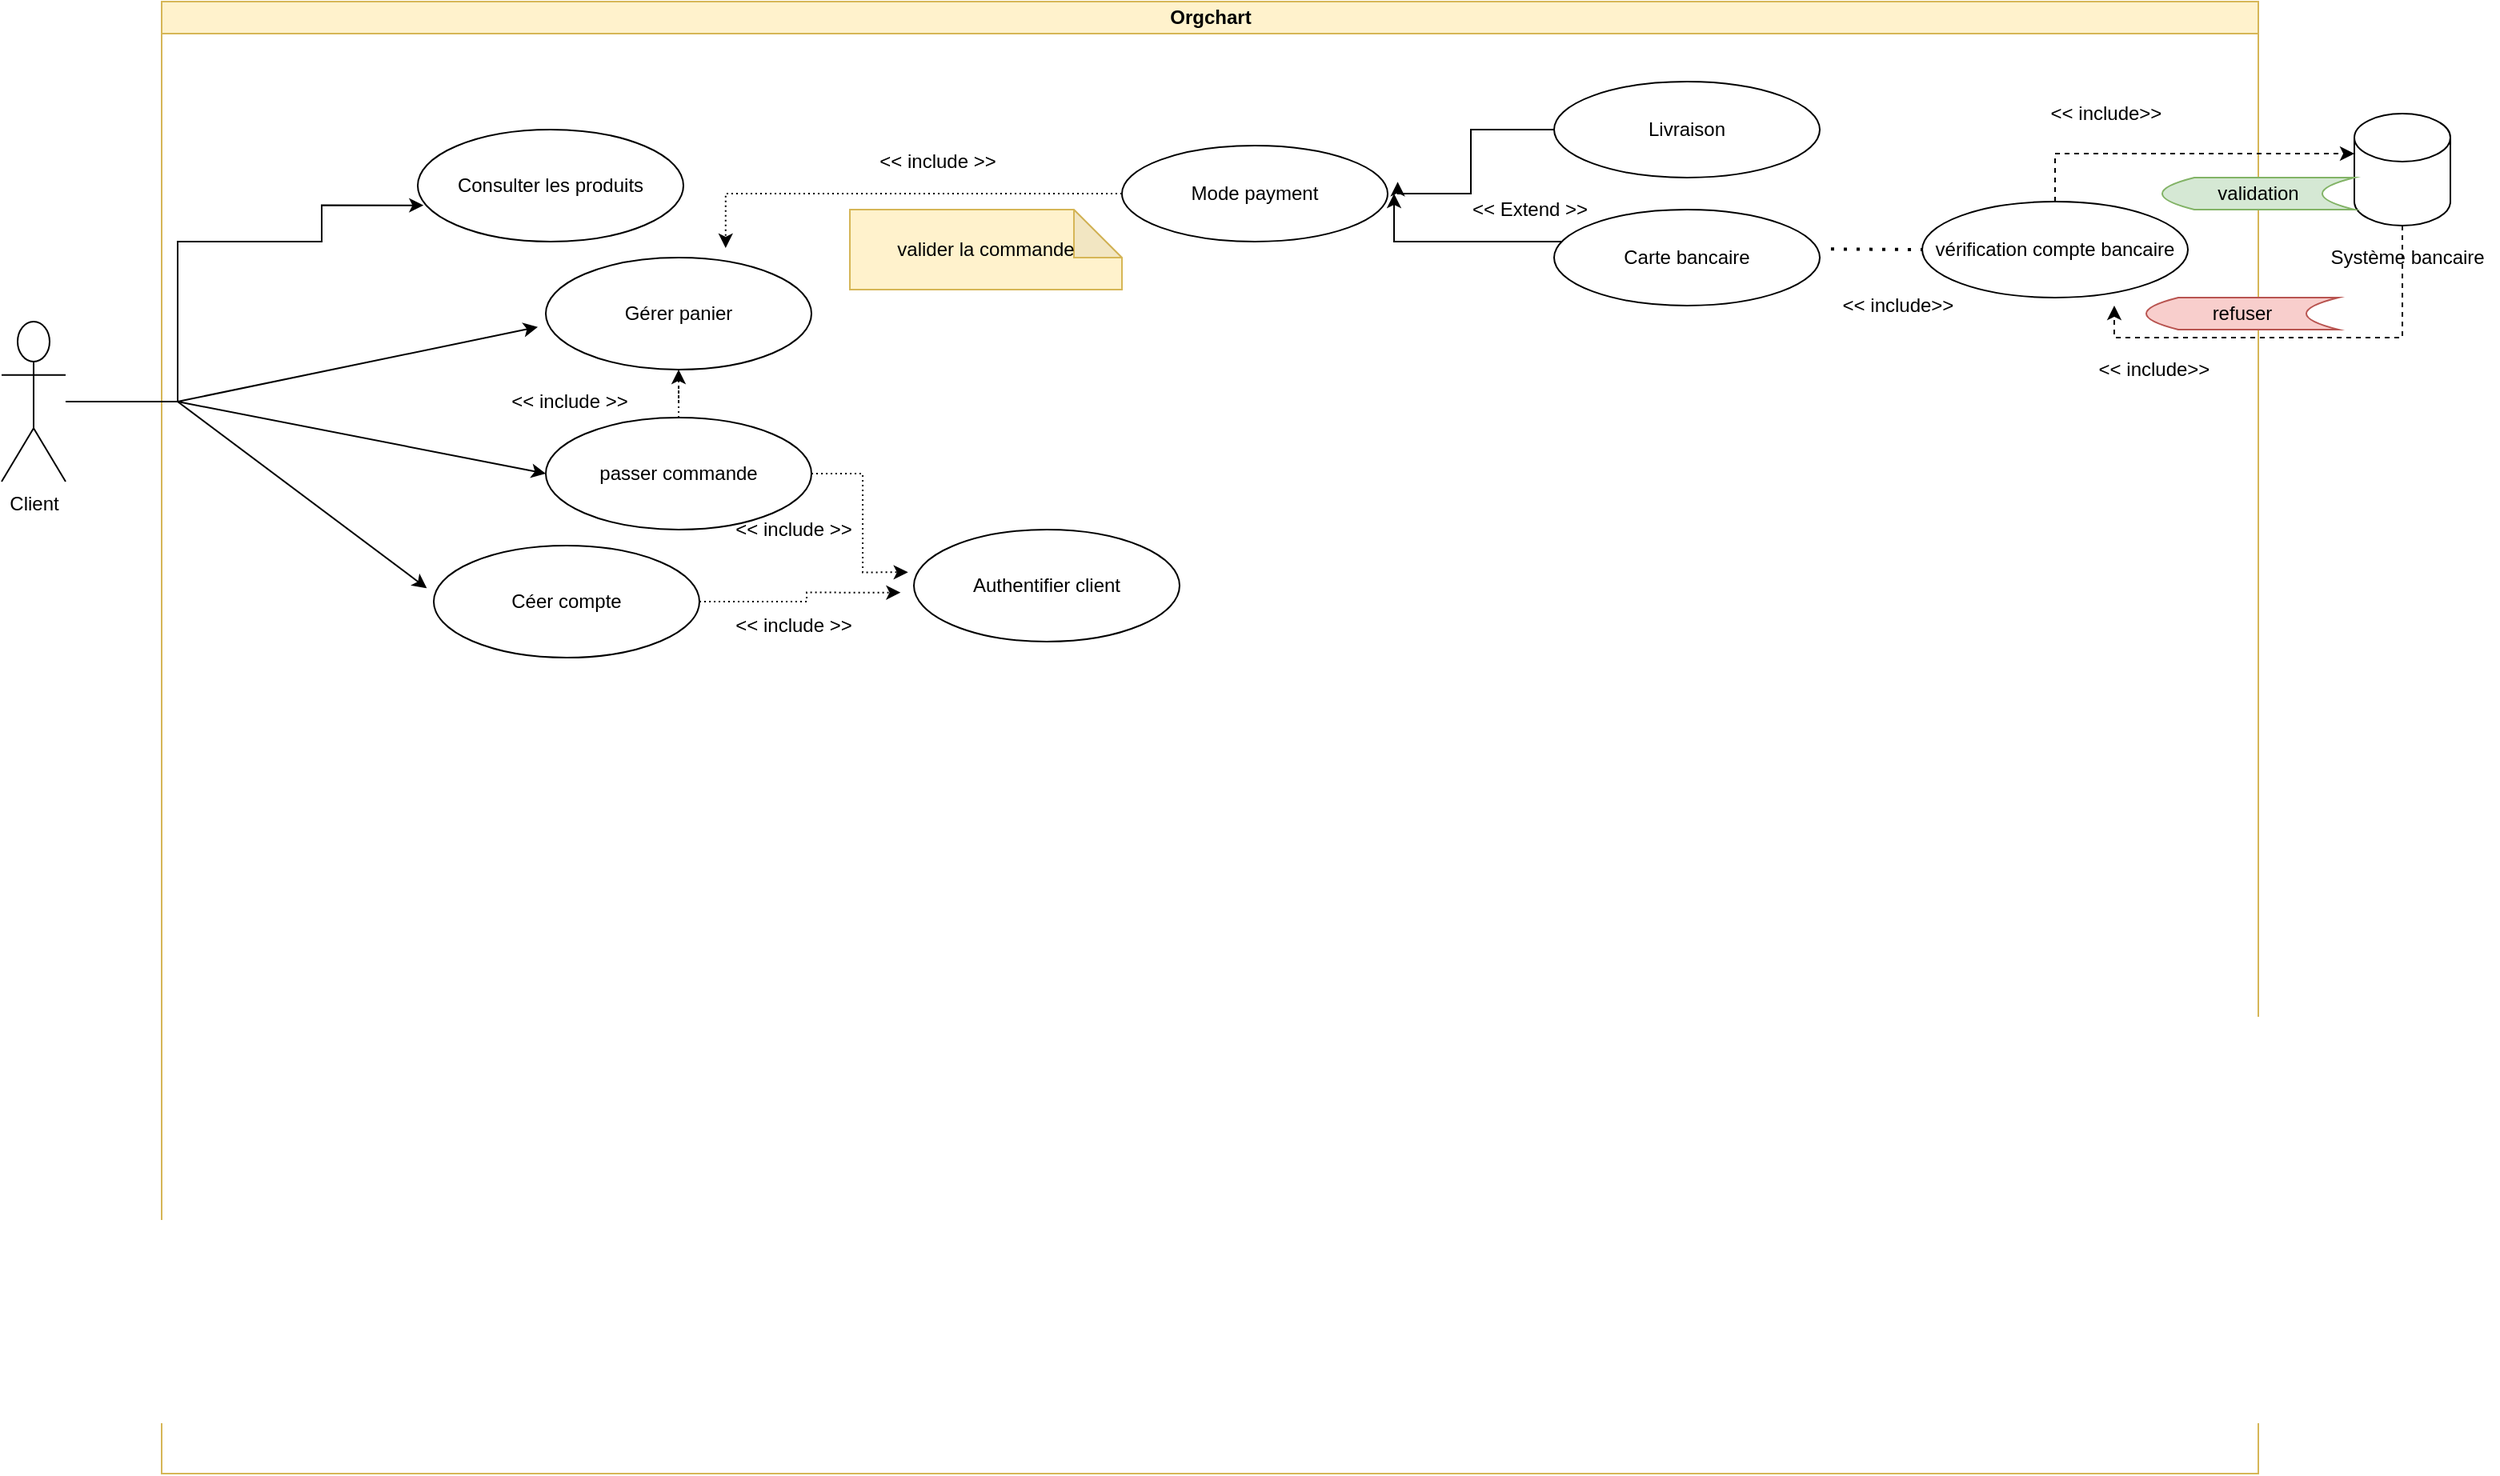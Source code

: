 <mxfile version="14.1.8" type="github">
  <diagram id="prtHgNgQTEPvFCAcTncT" name="Page-1">
    <mxGraphModel dx="781" dy="509" grid="1" gridSize="10" guides="1" tooltips="1" connect="1" arrows="1" fold="1" page="1" pageScale="1" pageWidth="827" pageHeight="1169" math="0" shadow="0">
      <root>
        <mxCell id="0" />
        <mxCell id="1" parent="0" />
        <mxCell id="dNxyNK7c78bLwvsdeMH5-11" value="Orgchart" style="swimlane;html=1;startSize=20;horizontal=1;containerType=tree;glass=0;fillColor=#fff2cc;strokeColor=#d6b656;" parent="1" vertex="1">
          <mxGeometry x="180" y="70" width="1310" height="920" as="geometry" />
        </mxCell>
        <mxCell id="3pPZG2H8nZ4AN7R-W-Ol-2" value="Consulter les produits" style="ellipse;whiteSpace=wrap;html=1;" vertex="1" parent="dNxyNK7c78bLwvsdeMH5-11">
          <mxGeometry x="160" y="80" width="166" height="70" as="geometry" />
        </mxCell>
        <mxCell id="3pPZG2H8nZ4AN7R-W-Ol-3" value="Gérer panier" style="ellipse;whiteSpace=wrap;html=1;" vertex="1" parent="dNxyNK7c78bLwvsdeMH5-11">
          <mxGeometry x="240" y="160" width="166" height="70" as="geometry" />
        </mxCell>
        <mxCell id="3pPZG2H8nZ4AN7R-W-Ol-14" style="edgeStyle=orthogonalEdgeStyle;rounded=0;orthogonalLoop=1;jettySize=auto;html=1;entryX=0.5;entryY=1;entryDx=0;entryDy=0;dashed=1;dashPattern=1 2;" edge="1" parent="dNxyNK7c78bLwvsdeMH5-11" source="3pPZG2H8nZ4AN7R-W-Ol-4" target="3pPZG2H8nZ4AN7R-W-Ol-3">
          <mxGeometry relative="1" as="geometry" />
        </mxCell>
        <mxCell id="3pPZG2H8nZ4AN7R-W-Ol-22" style="edgeStyle=orthogonalEdgeStyle;rounded=0;orthogonalLoop=1;jettySize=auto;html=1;entryX=-0.022;entryY=0.381;entryDx=0;entryDy=0;entryPerimeter=0;dashed=1;dashPattern=1 2;" edge="1" parent="dNxyNK7c78bLwvsdeMH5-11" source="3pPZG2H8nZ4AN7R-W-Ol-4" target="3pPZG2H8nZ4AN7R-W-Ol-16">
          <mxGeometry relative="1" as="geometry" />
        </mxCell>
        <mxCell id="3pPZG2H8nZ4AN7R-W-Ol-4" value="passer commande" style="ellipse;whiteSpace=wrap;html=1;" vertex="1" parent="dNxyNK7c78bLwvsdeMH5-11">
          <mxGeometry x="240" y="260" width="166" height="70" as="geometry" />
        </mxCell>
        <mxCell id="3pPZG2H8nZ4AN7R-W-Ol-23" style="edgeStyle=orthogonalEdgeStyle;rounded=0;orthogonalLoop=1;jettySize=auto;html=1;exitX=1;exitY=0.5;exitDx=0;exitDy=0;entryX=-0.05;entryY=0.562;entryDx=0;entryDy=0;entryPerimeter=0;dashed=1;dashPattern=1 2;" edge="1" parent="dNxyNK7c78bLwvsdeMH5-11" source="3pPZG2H8nZ4AN7R-W-Ol-9" target="3pPZG2H8nZ4AN7R-W-Ol-16">
          <mxGeometry relative="1" as="geometry" />
        </mxCell>
        <mxCell id="3pPZG2H8nZ4AN7R-W-Ol-9" value="Céer compte" style="ellipse;whiteSpace=wrap;html=1;" vertex="1" parent="dNxyNK7c78bLwvsdeMH5-11">
          <mxGeometry x="170" y="340" width="166" height="70" as="geometry" />
        </mxCell>
        <mxCell id="3pPZG2H8nZ4AN7R-W-Ol-11" value="" style="endArrow=classic;html=1;entryX=-0.03;entryY=0.619;entryDx=0;entryDy=0;entryPerimeter=0;" edge="1" parent="dNxyNK7c78bLwvsdeMH5-11" target="3pPZG2H8nZ4AN7R-W-Ol-3">
          <mxGeometry width="50" height="50" relative="1" as="geometry">
            <mxPoint x="10" y="250" as="sourcePoint" />
            <mxPoint x="130" y="220" as="targetPoint" />
          </mxGeometry>
        </mxCell>
        <mxCell id="3pPZG2H8nZ4AN7R-W-Ol-15" value="&amp;lt;&amp;lt; include &amp;gt;&amp;gt;" style="text;html=1;strokeColor=none;fillColor=none;align=center;verticalAlign=middle;whiteSpace=wrap;rounded=0;" vertex="1" parent="dNxyNK7c78bLwvsdeMH5-11">
          <mxGeometry x="210" y="240" width="90" height="20" as="geometry" />
        </mxCell>
        <mxCell id="3pPZG2H8nZ4AN7R-W-Ol-16" value="Authentifier client" style="ellipse;whiteSpace=wrap;html=1;" vertex="1" parent="dNxyNK7c78bLwvsdeMH5-11">
          <mxGeometry x="470" y="330" width="166" height="70" as="geometry" />
        </mxCell>
        <mxCell id="3pPZG2H8nZ4AN7R-W-Ol-24" value="&amp;lt;&amp;lt; include &amp;gt;&amp;gt;" style="text;html=1;strokeColor=none;fillColor=none;align=center;verticalAlign=middle;whiteSpace=wrap;rounded=0;" vertex="1" parent="dNxyNK7c78bLwvsdeMH5-11">
          <mxGeometry x="350" y="320" width="90" height="20" as="geometry" />
        </mxCell>
        <mxCell id="3pPZG2H8nZ4AN7R-W-Ol-26" value="&amp;lt;&amp;lt; include &amp;gt;&amp;gt;" style="text;html=1;strokeColor=none;fillColor=none;align=center;verticalAlign=middle;whiteSpace=wrap;rounded=0;" vertex="1" parent="dNxyNK7c78bLwvsdeMH5-11">
          <mxGeometry x="350" y="380" width="90" height="20" as="geometry" />
        </mxCell>
        <mxCell id="3pPZG2H8nZ4AN7R-W-Ol-33" style="edgeStyle=orthogonalEdgeStyle;rounded=0;orthogonalLoop=1;jettySize=auto;html=1;entryX=0.677;entryY=-0.086;entryDx=0;entryDy=0;entryPerimeter=0;dashed=1;dashPattern=1 2;" edge="1" parent="dNxyNK7c78bLwvsdeMH5-11" source="3pPZG2H8nZ4AN7R-W-Ol-27" target="3pPZG2H8nZ4AN7R-W-Ol-3">
          <mxGeometry relative="1" as="geometry" />
        </mxCell>
        <mxCell id="3pPZG2H8nZ4AN7R-W-Ol-27" value="Mode payment" style="ellipse;whiteSpace=wrap;html=1;" vertex="1" parent="dNxyNK7c78bLwvsdeMH5-11">
          <mxGeometry x="600" y="90" width="166" height="60" as="geometry" />
        </mxCell>
        <mxCell id="3pPZG2H8nZ4AN7R-W-Ol-29" value="&amp;lt;&amp;lt; include &amp;gt;&amp;gt;" style="text;html=1;strokeColor=none;fillColor=none;align=center;verticalAlign=middle;whiteSpace=wrap;rounded=0;" vertex="1" parent="dNxyNK7c78bLwvsdeMH5-11">
          <mxGeometry x="440" y="90" width="90" height="20" as="geometry" />
        </mxCell>
        <mxCell id="3pPZG2H8nZ4AN7R-W-Ol-31" value="valider la commande" style="shape=note;whiteSpace=wrap;html=1;backgroundOutline=1;darkOpacity=0.05;fillColor=#fff2cc;strokeColor=#d6b656;" vertex="1" parent="dNxyNK7c78bLwvsdeMH5-11">
          <mxGeometry x="430" y="130" width="170" height="50" as="geometry" />
        </mxCell>
        <mxCell id="3pPZG2H8nZ4AN7R-W-Ol-54" style="edgeStyle=orthogonalEdgeStyle;rounded=0;orthogonalLoop=1;jettySize=auto;html=1;entryX=1.038;entryY=0.378;entryDx=0;entryDy=0;entryPerimeter=0;" edge="1" parent="dNxyNK7c78bLwvsdeMH5-11" source="3pPZG2H8nZ4AN7R-W-Ol-52" target="3pPZG2H8nZ4AN7R-W-Ol-27">
          <mxGeometry relative="1" as="geometry">
            <Array as="points">
              <mxPoint x="818" y="80" />
              <mxPoint x="818" y="120" />
              <mxPoint x="772" y="120" />
            </Array>
          </mxGeometry>
        </mxCell>
        <mxCell id="3pPZG2H8nZ4AN7R-W-Ol-52" value="Livraison" style="ellipse;whiteSpace=wrap;html=1;" vertex="1" parent="dNxyNK7c78bLwvsdeMH5-11">
          <mxGeometry x="870" y="50" width="166" height="60" as="geometry" />
        </mxCell>
        <mxCell id="3pPZG2H8nZ4AN7R-W-Ol-53" value="Carte bancaire" style="ellipse;whiteSpace=wrap;html=1;" vertex="1" parent="dNxyNK7c78bLwvsdeMH5-11">
          <mxGeometry x="870" y="130" width="166" height="60" as="geometry" />
        </mxCell>
        <mxCell id="3pPZG2H8nZ4AN7R-W-Ol-76" value="&amp;lt;&amp;lt; Extend &amp;gt;&amp;gt;" style="text;html=1;strokeColor=none;fillColor=none;align=center;verticalAlign=middle;whiteSpace=wrap;rounded=0;" vertex="1" parent="dNxyNK7c78bLwvsdeMH5-11">
          <mxGeometry x="810" y="120" width="90" height="20" as="geometry" />
        </mxCell>
        <mxCell id="3pPZG2H8nZ4AN7R-W-Ol-80" value="&amp;lt;&amp;lt; include&amp;gt;&amp;gt;" style="text;html=1;strokeColor=none;fillColor=none;align=center;verticalAlign=middle;whiteSpace=wrap;rounded=0;" vertex="1" parent="dNxyNK7c78bLwvsdeMH5-11">
          <mxGeometry x="1160" y="60" width="110" height="20" as="geometry" />
        </mxCell>
        <mxCell id="3pPZG2H8nZ4AN7R-W-Ol-103" value="vérification compte bancaire" style="ellipse;whiteSpace=wrap;html=1;" vertex="1" parent="dNxyNK7c78bLwvsdeMH5-11">
          <mxGeometry x="1100" y="125" width="166" height="60" as="geometry" />
        </mxCell>
        <mxCell id="3pPZG2H8nZ4AN7R-W-Ol-104" value="" style="endArrow=none;dashed=1;html=1;dashPattern=1 3;strokeWidth=2;entryX=0;entryY=0.5;entryDx=0;entryDy=0;exitX=1.042;exitY=0.411;exitDx=0;exitDy=0;exitPerimeter=0;" edge="1" parent="dNxyNK7c78bLwvsdeMH5-11" source="3pPZG2H8nZ4AN7R-W-Ol-53" target="3pPZG2H8nZ4AN7R-W-Ol-103">
          <mxGeometry width="50" height="50" relative="1" as="geometry">
            <mxPoint x="1040" y="190" as="sourcePoint" />
            <mxPoint x="1090" y="140" as="targetPoint" />
          </mxGeometry>
        </mxCell>
        <mxCell id="3pPZG2H8nZ4AN7R-W-Ol-108" value="&amp;lt;&amp;lt; include&amp;gt;&amp;gt;" style="text;html=1;strokeColor=none;fillColor=none;align=center;verticalAlign=middle;whiteSpace=wrap;rounded=0;" vertex="1" parent="dNxyNK7c78bLwvsdeMH5-11">
          <mxGeometry x="1190" y="220" width="110" height="20" as="geometry" />
        </mxCell>
        <mxCell id="3pPZG2H8nZ4AN7R-W-Ol-10" style="edgeStyle=orthogonalEdgeStyle;rounded=0;orthogonalLoop=1;jettySize=auto;html=1;entryX=0.022;entryY=0.676;entryDx=0;entryDy=0;entryPerimeter=0;" edge="1" parent="1" source="3pPZG2H8nZ4AN7R-W-Ol-1" target="3pPZG2H8nZ4AN7R-W-Ol-2">
          <mxGeometry relative="1" as="geometry">
            <Array as="points">
              <mxPoint x="190" y="320" />
              <mxPoint x="190" y="220" />
              <mxPoint x="280" y="220" />
              <mxPoint x="280" y="197" />
            </Array>
          </mxGeometry>
        </mxCell>
        <mxCell id="3pPZG2H8nZ4AN7R-W-Ol-1" value="Client" style="shape=umlActor;verticalLabelPosition=bottom;verticalAlign=top;html=1;outlineConnect=0;" vertex="1" parent="1">
          <mxGeometry x="80" y="270" width="40" height="100" as="geometry" />
        </mxCell>
        <mxCell id="3pPZG2H8nZ4AN7R-W-Ol-12" value="" style="endArrow=classic;html=1;entryX=0;entryY=0.5;entryDx=0;entryDy=0;" edge="1" parent="1" target="3pPZG2H8nZ4AN7R-W-Ol-4">
          <mxGeometry width="50" height="50" relative="1" as="geometry">
            <mxPoint x="190" y="320" as="sourcePoint" />
            <mxPoint x="425.02" y="283.33" as="targetPoint" />
          </mxGeometry>
        </mxCell>
        <mxCell id="3pPZG2H8nZ4AN7R-W-Ol-13" value="" style="endArrow=classic;html=1;entryX=-0.026;entryY=0.381;entryDx=0;entryDy=0;entryPerimeter=0;" edge="1" parent="1" target="3pPZG2H8nZ4AN7R-W-Ol-9">
          <mxGeometry width="50" height="50" relative="1" as="geometry">
            <mxPoint x="190" y="320" as="sourcePoint" />
            <mxPoint x="430" y="375" as="targetPoint" />
          </mxGeometry>
        </mxCell>
        <mxCell id="3pPZG2H8nZ4AN7R-W-Ol-55" style="edgeStyle=orthogonalEdgeStyle;rounded=0;orthogonalLoop=1;jettySize=auto;html=1;" edge="1" parent="1" source="3pPZG2H8nZ4AN7R-W-Ol-53">
          <mxGeometry relative="1" as="geometry">
            <mxPoint x="950" y="190" as="targetPoint" />
            <Array as="points">
              <mxPoint x="950" y="220" />
            </Array>
          </mxGeometry>
        </mxCell>
        <mxCell id="3pPZG2H8nZ4AN7R-W-Ol-112" style="edgeStyle=orthogonalEdgeStyle;rounded=0;orthogonalLoop=1;jettySize=auto;html=1;dashed=1;" edge="1" parent="1" source="3pPZG2H8nZ4AN7R-W-Ol-77">
          <mxGeometry relative="1" as="geometry">
            <mxPoint x="1400" y="260" as="targetPoint" />
            <Array as="points">
              <mxPoint x="1580" y="280" />
              <mxPoint x="1400" y="280" />
            </Array>
          </mxGeometry>
        </mxCell>
        <mxCell id="3pPZG2H8nZ4AN7R-W-Ol-77" value="" style="shape=cylinder3;whiteSpace=wrap;html=1;boundedLbl=1;backgroundOutline=1;size=15;" vertex="1" parent="1">
          <mxGeometry x="1550" y="140" width="60" height="70" as="geometry" />
        </mxCell>
        <mxCell id="3pPZG2H8nZ4AN7R-W-Ol-78" value="Système bancaire&amp;nbsp;" style="text;html=1;strokeColor=none;fillColor=none;align=center;verticalAlign=middle;whiteSpace=wrap;rounded=0;" vertex="1" parent="1">
          <mxGeometry x="1530" y="220" width="110" height="20" as="geometry" />
        </mxCell>
        <mxCell id="3pPZG2H8nZ4AN7R-W-Ol-105" style="edgeStyle=orthogonalEdgeStyle;rounded=0;orthogonalLoop=1;jettySize=auto;html=1;entryX=0;entryY=0;entryDx=0;entryDy=25;entryPerimeter=0;dashed=1;" edge="1" parent="1" source="3pPZG2H8nZ4AN7R-W-Ol-103" target="3pPZG2H8nZ4AN7R-W-Ol-77">
          <mxGeometry relative="1" as="geometry">
            <Array as="points">
              <mxPoint x="1363" y="165" />
            </Array>
          </mxGeometry>
        </mxCell>
        <mxCell id="3pPZG2H8nZ4AN7R-W-Ol-106" value="&amp;lt;&amp;lt; include&amp;gt;&amp;gt;" style="text;html=1;strokeColor=none;fillColor=none;align=center;verticalAlign=middle;whiteSpace=wrap;rounded=0;" vertex="1" parent="1">
          <mxGeometry x="1210" y="250" width="110" height="20" as="geometry" />
        </mxCell>
        <mxCell id="3pPZG2H8nZ4AN7R-W-Ol-111" value="validation" style="shape=dataStorage;whiteSpace=wrap;html=1;fixedSize=1;fillColor=#d5e8d4;strokeColor=#82b366;" vertex="1" parent="1">
          <mxGeometry x="1430" y="180" width="120" height="20" as="geometry" />
        </mxCell>
        <mxCell id="3pPZG2H8nZ4AN7R-W-Ol-110" value="refuser" style="shape=dataStorage;whiteSpace=wrap;html=1;fixedSize=1;fillColor=#f8cecc;strokeColor=#b85450;" vertex="1" parent="1">
          <mxGeometry x="1420" y="255" width="120" height="20" as="geometry" />
        </mxCell>
      </root>
    </mxGraphModel>
  </diagram>
</mxfile>
